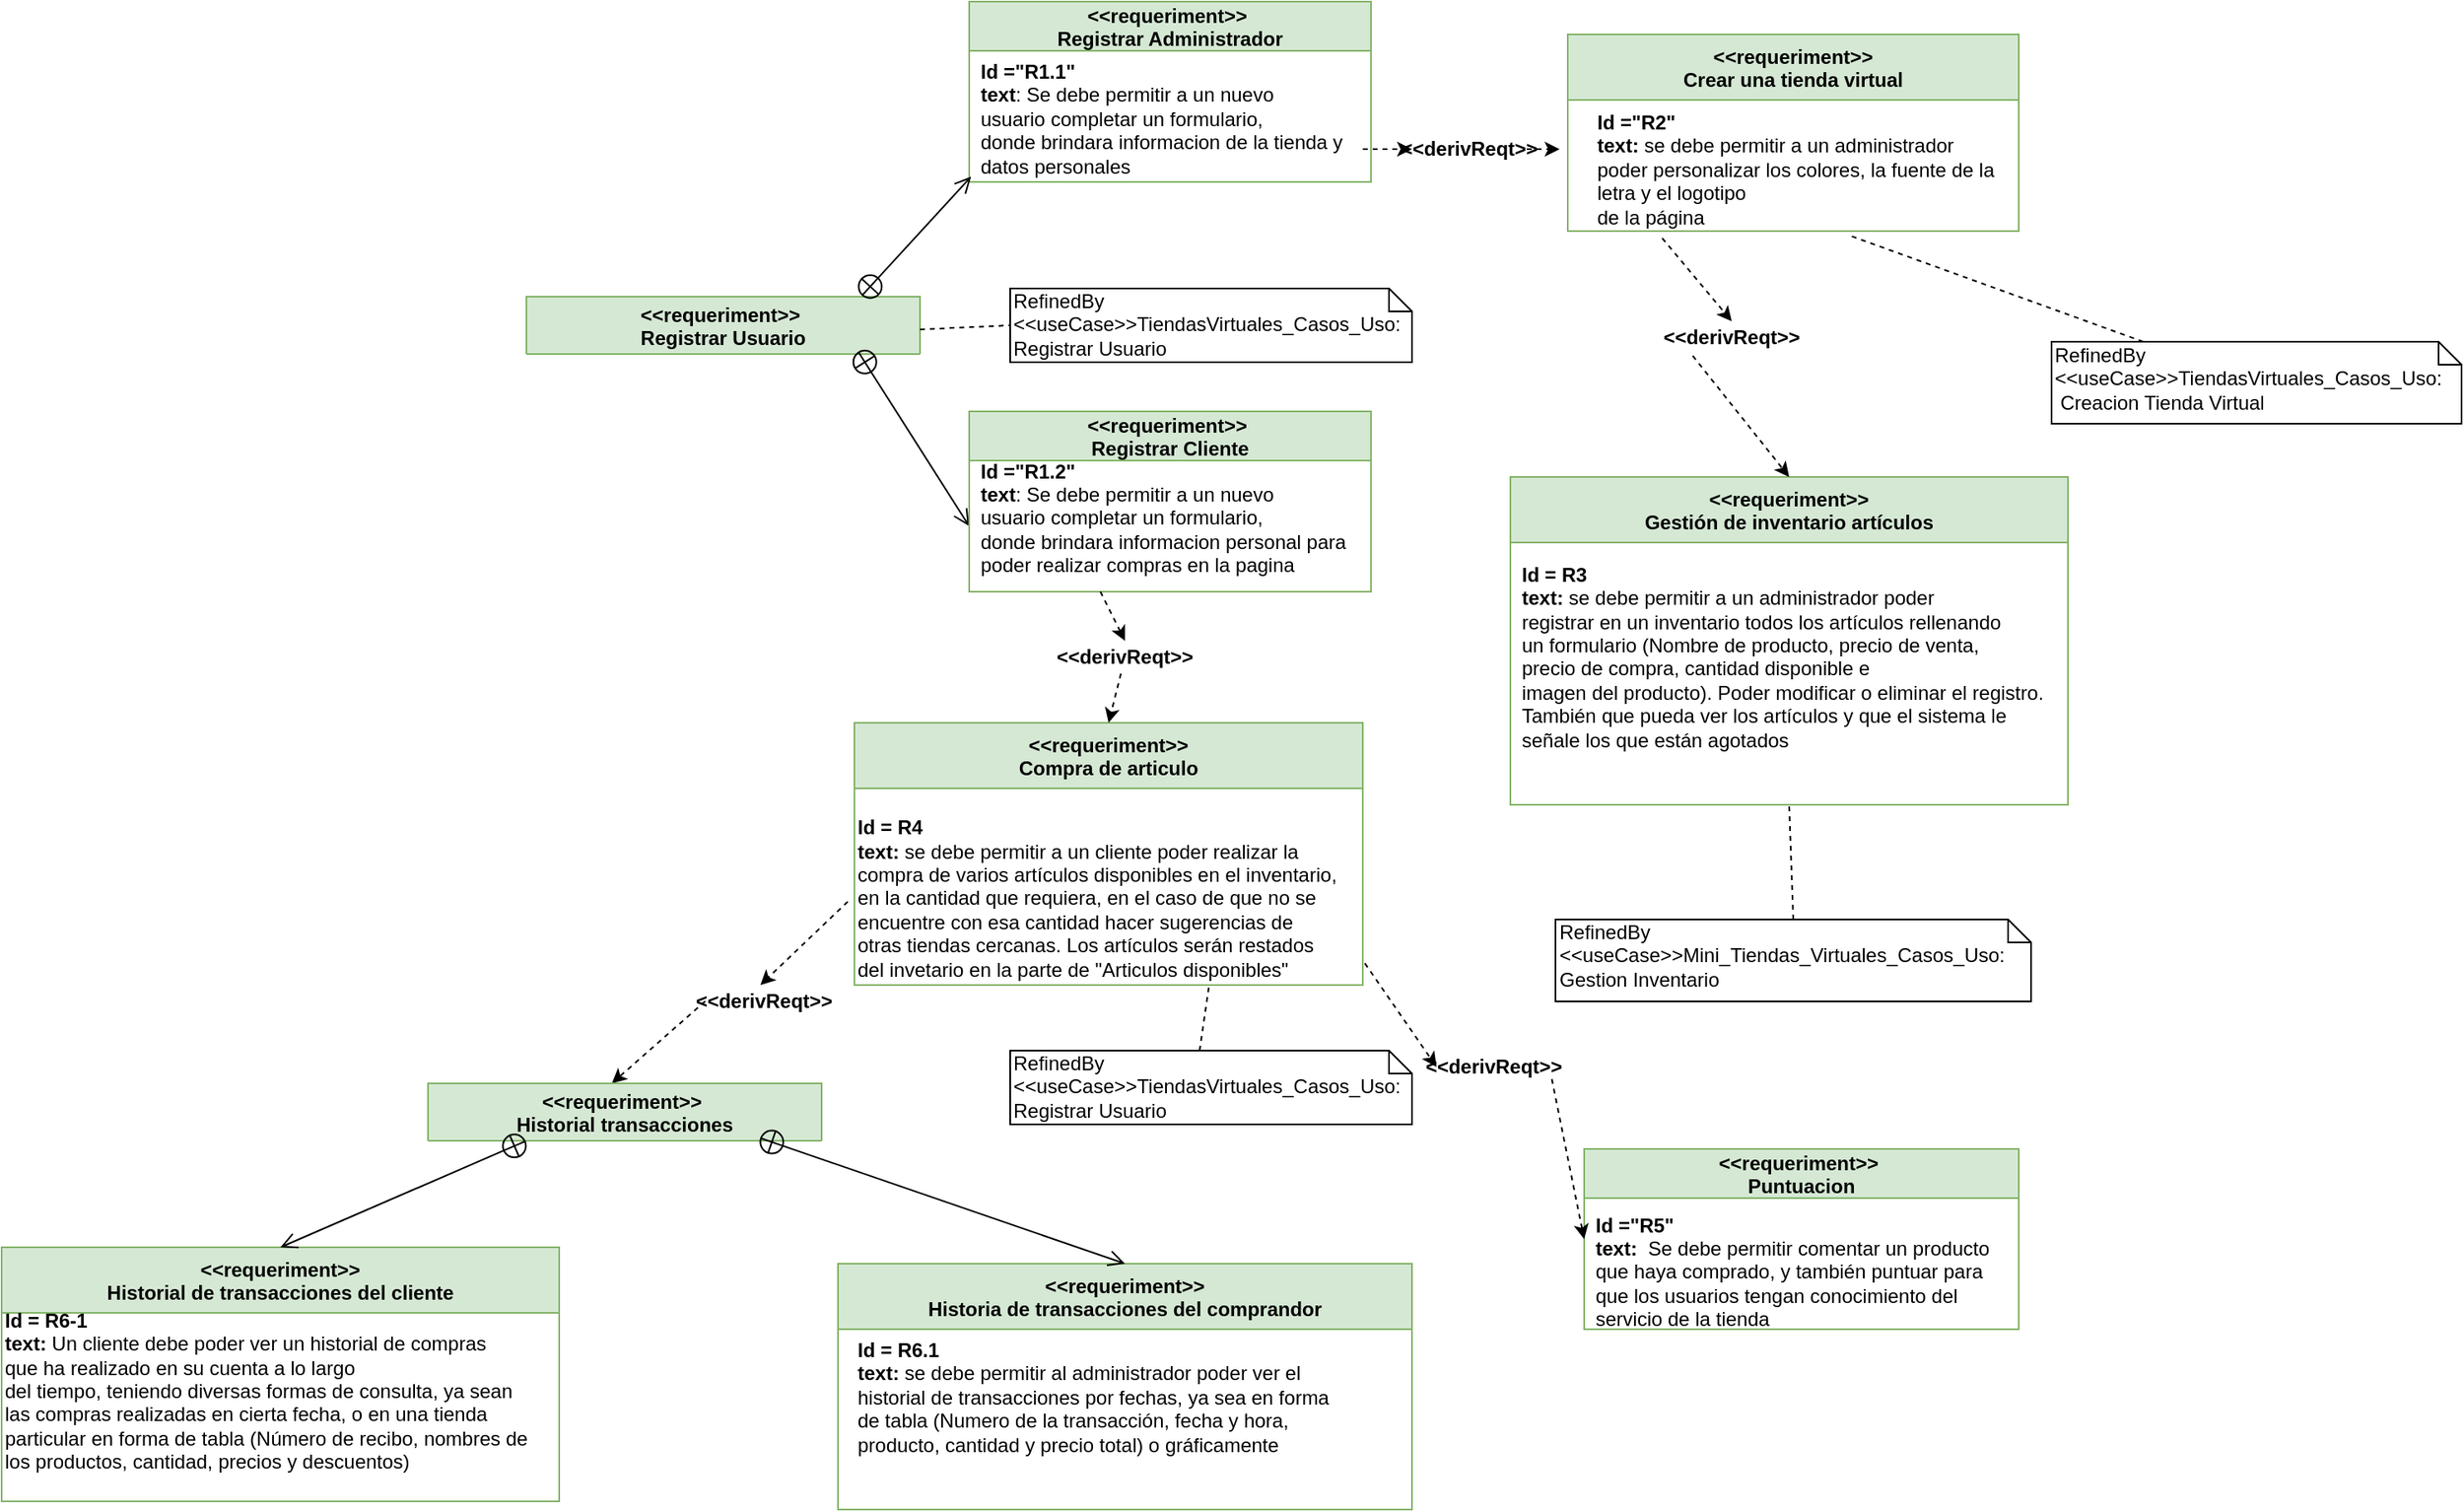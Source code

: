 <mxfile version="13.10.2" type="google"><diagram id="C5RBs43oDa-KdzZeNtuy" name="Page-1"><mxGraphModel dx="2744" dy="2120" grid="1" gridSize="10" guides="1" tooltips="1" connect="1" arrows="1" fold="1" page="1" pageScale="1" pageWidth="827" pageHeight="1169" math="0" shadow="0"><root><mxCell id="WIyWlLk6GJQsqaUBKTNV-0"/><mxCell id="WIyWlLk6GJQsqaUBKTNV-1" parent="WIyWlLk6GJQsqaUBKTNV-0"/><mxCell id="h6Lxsc5RMc_PNKYgt2PP-5" value="&lt;&lt;requeriment&gt;&gt; &#10;Registrar Usuario" style="swimlane;startSize=35;fillColor=#d5e8d4;strokeColor=#82b366;" parent="WIyWlLk6GJQsqaUBKTNV-1" vertex="1"><mxGeometry x="-10" y="-40" width="240" height="35" as="geometry"><mxRectangle x="-10" y="-40" width="90" height="23" as="alternateBounds"/></mxGeometry></mxCell><mxCell id="h6Lxsc5RMc_PNKYgt2PP-8" value="&lt;div align=&quot;left&quot;&gt;&lt;br&gt;&lt;/div&gt;" style="text;html=1;align=left;verticalAlign=middle;resizable=0;points=[];autosize=1;" parent="h6Lxsc5RMc_PNKYgt2PP-5" vertex="1"><mxGeometry y="70" width="20" height="20" as="geometry"/></mxCell><mxCell id="HE705-nJlhWchhH2yr17-32" value="" style="endArrow=open;startArrow=circlePlus;endFill=0;startFill=0;endSize=8;html=1;fontSize=13;exitX=0.842;exitY=0.948;exitDx=0;exitDy=0;exitPerimeter=0;" parent="h6Lxsc5RMc_PNKYgt2PP-5" source="h6Lxsc5RMc_PNKYgt2PP-5" edge="1"><mxGeometry width="160" relative="1" as="geometry"><mxPoint x="200" y="40" as="sourcePoint"/><mxPoint x="270" y="140" as="targetPoint"/></mxGeometry></mxCell><mxCell id="HE705-nJlhWchhH2yr17-4" value="RefinedBy&lt;br&gt;&amp;lt;&amp;lt;useCase&amp;gt;&amp;gt;TiendasVirtuales_Casos_Uso:&lt;br&gt;Registrar Usuario" style="shape=note;whiteSpace=wrap;html=1;size=14;verticalAlign=top;align=left;spacingTop=-6;" parent="WIyWlLk6GJQsqaUBKTNV-1" vertex="1"><mxGeometry x="285" y="-45" width="245" height="45" as="geometry"/></mxCell><mxCell id="h6Lxsc5RMc_PNKYgt2PP-9" value="&#10;&lt;&lt;requeriment&gt;&gt;&#10;Crear una tienda virtual&#10;" style="swimlane;fillColor=#d5e8d4;strokeColor=#82b366;startSize=40;" parent="WIyWlLk6GJQsqaUBKTNV-1" vertex="1"><mxGeometry x="625" y="-200" width="275" height="120" as="geometry"/></mxCell><mxCell id="h6Lxsc5RMc_PNKYgt2PP-11" value="&lt;div&gt;&lt;b&gt;Id =&quot;R2&quot;&lt;/b&gt;&lt;/div&gt;&lt;div&gt;&lt;b&gt;text: &lt;/b&gt;se debe permitir a un administrador &lt;br&gt;&lt;/div&gt;&lt;div&gt; poder personalizar los colores, la fuente de la &lt;br&gt;&lt;/div&gt;&lt;div&gt;letra y el logotipo &lt;br&gt;&lt;/div&gt;&lt;div&gt;de la página &lt;br&gt;&lt;b&gt;&lt;/b&gt;&lt;/div&gt;" style="text;html=1;align=left;verticalAlign=top;resizable=0;points=[];autosize=1;" parent="h6Lxsc5RMc_PNKYgt2PP-9" vertex="1"><mxGeometry x="16" y="40" width="260" height="80" as="geometry"/></mxCell><mxCell id="HE705-nJlhWchhH2yr17-7" value="" style="endArrow=classic;html=1;dashed=1;" parent="WIyWlLk6GJQsqaUBKTNV-1" source="HE705-nJlhWchhH2yr17-8" edge="1"><mxGeometry width="50" height="50" relative="1" as="geometry"><mxPoint x="500" y="-130" as="sourcePoint"/><mxPoint x="620" y="-130" as="targetPoint"/></mxGeometry></mxCell><mxCell id="HE705-nJlhWchhH2yr17-9" value="&#10;&lt;&lt;requeriment&gt;&gt;&#10;Gestión de inventario artículos&#10;" style="swimlane;fillColor=#d5e8d4;strokeColor=#82b366;startSize=40;" parent="WIyWlLk6GJQsqaUBKTNV-1" vertex="1"><mxGeometry x="590" y="70" width="340" height="200" as="geometry"/></mxCell><mxCell id="HE705-nJlhWchhH2yr17-10" value="&lt;div&gt;&lt;b&gt;Id = R3&lt;/b&gt;&lt;/div&gt;&lt;div&gt;&lt;b&gt;text: &lt;/b&gt;se debe permitir a un administrador poder &lt;br&gt;&lt;/div&gt;&lt;div&gt;registrar en un inventario todos los artículos rellenando &lt;br&gt;&lt;/div&gt;&lt;div&gt;un formulario (Nombre de producto, precio de venta, &lt;br&gt;&lt;/div&gt;&lt;div&gt;precio de compra, cantidad disponible e &lt;br&gt;&lt;/div&gt;&lt;div&gt;imagen del producto). Poder modificar o eliminar el registro.&lt;/div&gt;&lt;div&gt;También que pueda ver los artículos y que el sistema le &lt;br&gt;&lt;/div&gt;&lt;div&gt;señale los que están agotados&lt;br&gt;&lt;/div&gt;" style="text;html=1;align=left;verticalAlign=bottom;resizable=0;points=[];autosize=1;" parent="HE705-nJlhWchhH2yr17-9" vertex="1"><mxGeometry x="5" y="60" width="330" height="110" as="geometry"/></mxCell><mxCell id="HE705-nJlhWchhH2yr17-12" value="" style="endArrow=classic;html=1;dashed=1;exitX=0.16;exitY=1.054;exitDx=0;exitDy=0;exitPerimeter=0;entryX=0.5;entryY=0;entryDx=0;entryDy=0;" parent="WIyWlLk6GJQsqaUBKTNV-1" source="HE705-nJlhWchhH2yr17-11" target="HE705-nJlhWchhH2yr17-9" edge="1"><mxGeometry width="50" height="50" relative="1" as="geometry"><mxPoint x="820" y="-70" as="sourcePoint"/><mxPoint x="683" y="26" as="targetPoint"/></mxGeometry></mxCell><mxCell id="HE705-nJlhWchhH2yr17-13" value="RefinedBy&lt;br&gt;&amp;lt;&amp;lt;useCase&amp;gt;&amp;gt;TiendasVirtuales_Casos_Uso:&amp;nbsp; &amp;nbsp; &amp;nbsp;Creacion Tienda Virtual" style="shape=note;whiteSpace=wrap;html=1;size=14;verticalAlign=top;align=left;spacingTop=-6;" parent="WIyWlLk6GJQsqaUBKTNV-1" vertex="1"><mxGeometry x="920" y="-12.5" width="250" height="50" as="geometry"/></mxCell><mxCell id="HE705-nJlhWchhH2yr17-15" value="RefinedBy&lt;br&gt;&amp;lt;&amp;lt;useCase&amp;gt;&amp;gt;Mini_Tiendas_Virtuales_Casos_Uso:&lt;br&gt;Gestion Inventario" style="shape=note;whiteSpace=wrap;html=1;size=14;verticalAlign=top;align=left;spacingTop=-6;" parent="WIyWlLk6GJQsqaUBKTNV-1" vertex="1"><mxGeometry x="617.5" y="340" width="290" height="50" as="geometry"/></mxCell><mxCell id="HE705-nJlhWchhH2yr17-17" value="" style="endArrow=none;dashed=1;html=1;entryX=0.604;entryY=1.039;entryDx=0;entryDy=0;entryPerimeter=0;" parent="WIyWlLk6GJQsqaUBKTNV-1" source="HE705-nJlhWchhH2yr17-13" target="h6Lxsc5RMc_PNKYgt2PP-11" edge="1"><mxGeometry width="50" height="50" relative="1" as="geometry"><mxPoint x="540" y="180" as="sourcePoint"/><mxPoint x="850" y="-70" as="targetPoint"/></mxGeometry></mxCell><mxCell id="HE705-nJlhWchhH2yr17-18" value="" style="endArrow=none;dashed=1;html=1;entryX=0.5;entryY=1;entryDx=0;entryDy=0;exitX=0.5;exitY=0;exitDx=0;exitDy=0;exitPerimeter=0;" parent="WIyWlLk6GJQsqaUBKTNV-1" source="HE705-nJlhWchhH2yr17-15" target="HE705-nJlhWchhH2yr17-9" edge="1"><mxGeometry width="50" height="50" relative="1" as="geometry"><mxPoint x="700" y="220" as="sourcePoint"/><mxPoint x="730" y="220" as="targetPoint"/></mxGeometry></mxCell><mxCell id="h6Lxsc5RMc_PNKYgt2PP-22" value="&#10;&lt;&lt;requeriment&gt;&gt;&#10;Compra de articulo&#10;" style="swimlane;fillColor=#d5e8d4;strokeColor=#82b366;startSize=40;" parent="WIyWlLk6GJQsqaUBKTNV-1" vertex="1"><mxGeometry x="190" y="220" width="310" height="160" as="geometry"/></mxCell><mxCell id="h6Lxsc5RMc_PNKYgt2PP-23" value="&lt;div&gt;&lt;b&gt;Id = R4&lt;/b&gt;&lt;/div&gt;&lt;div&gt;&lt;b&gt;text: &lt;/b&gt;se debe permitir a un cliente poder realizar la &lt;br&gt;&lt;/div&gt;&lt;div&gt;compra de varios artículos disponibles en el inventario, &lt;br&gt;&lt;/div&gt;&lt;div&gt;en la cantidad que requiera, en el caso de que no se&lt;/div&gt;&lt;div&gt; encuentre con esa cantidad hacer sugerencias de &lt;br&gt;&lt;/div&gt;&lt;div&gt;otras tiendas cercanas. Los artículos serán restados &lt;br&gt;&lt;/div&gt;&lt;div&gt;del invetario en la parte de &quot;Articulos disponibles&quot;&lt;br&gt;&lt;/div&gt;" style="text;html=1;align=left;verticalAlign=bottom;resizable=0;points=[];autosize=1;" parent="h6Lxsc5RMc_PNKYgt2PP-22" vertex="1"><mxGeometry y="60" width="310" height="100" as="geometry"/></mxCell><mxCell id="HE705-nJlhWchhH2yr17-23" value="&lt;&lt;requeriment&gt;&gt; &#10;Registrar Administrador" style="swimlane;startSize=30;fillColor=#d5e8d4;strokeColor=#82b366;" parent="WIyWlLk6GJQsqaUBKTNV-1" vertex="1"><mxGeometry x="260" y="-220" width="245" height="110" as="geometry"><mxRectangle x="110" y="-50" width="90" height="23" as="alternateBounds"/></mxGeometry></mxCell><mxCell id="HE705-nJlhWchhH2yr17-24" value="&lt;div align=&quot;left&quot;&gt;&lt;b&gt;Id =&quot;R1.1&quot;&lt;br&gt;&lt;/b&gt;&lt;/div&gt;&lt;div align=&quot;left&quot;&gt;&lt;b&gt;text&lt;/b&gt;: Se debe permitir a un nuevo &lt;br&gt;&lt;/div&gt;&lt;div align=&quot;left&quot;&gt;usuario completar un formulario, &lt;br&gt;&lt;/div&gt;&lt;div align=&quot;left&quot;&gt;donde brindara informacion de la tienda y&lt;/div&gt;&lt;div align=&quot;left&quot;&gt; datos personales&lt;br&gt;&lt;/div&gt;" style="text;html=1;align=left;verticalAlign=bottom;resizable=0;points=[];autosize=1;" parent="HE705-nJlhWchhH2yr17-23" vertex="1"><mxGeometry x="5" y="30" width="240" height="80" as="geometry"/></mxCell><mxCell id="HE705-nJlhWchhH2yr17-29" value="" style="endArrow=open;startArrow=circlePlus;endFill=0;startFill=0;endSize=8;html=1;fontSize=13;entryX=-0.016;entryY=0.96;entryDx=0;entryDy=0;entryPerimeter=0;exitX=0.851;exitY=-0.008;exitDx=0;exitDy=0;exitPerimeter=0;" parent="WIyWlLk6GJQsqaUBKTNV-1" source="h6Lxsc5RMc_PNKYgt2PP-5" target="HE705-nJlhWchhH2yr17-24" edge="1"><mxGeometry width="160" relative="1" as="geometry"><mxPoint x="150" y="-47.5" as="sourcePoint"/><mxPoint x="310" y="-47.5" as="targetPoint"/></mxGeometry></mxCell><mxCell id="HE705-nJlhWchhH2yr17-31" value="" style="endArrow=none;dashed=1;html=1;fontSize=13;entryX=0;entryY=0.5;entryDx=0;entryDy=0;entryPerimeter=0;" parent="WIyWlLk6GJQsqaUBKTNV-1" target="HE705-nJlhWchhH2yr17-4" edge="1"><mxGeometry width="50" height="50" relative="1" as="geometry"><mxPoint x="230" y="-20" as="sourcePoint"/><mxPoint x="260" y="-20" as="targetPoint"/></mxGeometry></mxCell><mxCell id="HE705-nJlhWchhH2yr17-33" value="&lt;&lt;requeriment&gt;&gt; &#10;Registrar Cliente" style="swimlane;startSize=30;fillColor=#d5e8d4;strokeColor=#82b366;" parent="WIyWlLk6GJQsqaUBKTNV-1" vertex="1"><mxGeometry x="260" y="30" width="245" height="110" as="geometry"><mxRectangle x="110" y="-50" width="90" height="23" as="alternateBounds"/></mxGeometry></mxCell><mxCell id="HE705-nJlhWchhH2yr17-34" value="&lt;div align=&quot;left&quot;&gt;&lt;b&gt;Id =&quot;R1.2&quot;&lt;br&gt;&lt;/b&gt;&lt;/div&gt;&lt;div align=&quot;left&quot;&gt;&lt;b&gt;text&lt;/b&gt;: Se debe permitir a un nuevo &lt;br&gt;&lt;/div&gt;&lt;div align=&quot;left&quot;&gt;usuario completar un formulario, &lt;br&gt;&lt;/div&gt;&lt;div align=&quot;left&quot;&gt;donde brindara informacion personal para&lt;/div&gt;&lt;div align=&quot;left&quot;&gt;poder realizar compras en la pagina&amp;nbsp;&lt;/div&gt;" style="text;html=1;align=left;verticalAlign=middle;resizable=0;points=[];autosize=1;" parent="HE705-nJlhWchhH2yr17-33" vertex="1"><mxGeometry x="5" y="25" width="240" height="80" as="geometry"/></mxCell><mxCell id="h6Lxsc5RMc_PNKYgt2PP-26" value="" style="endArrow=classic;html=1;dashed=1;entryX=0.5;entryY=0;entryDx=0;entryDy=0;fontStyle=1" parent="WIyWlLk6GJQsqaUBKTNV-1" source="h6Lxsc5RMc_PNKYgt2PP-29" target="h6Lxsc5RMc_PNKYgt2PP-22" edge="1"><mxGeometry width="50" height="50" relative="1" as="geometry"><mxPoint x="340" y="140" as="sourcePoint"/><mxPoint x="448" y="237" as="targetPoint"/></mxGeometry></mxCell><mxCell id="HE705-nJlhWchhH2yr17-36" value="&lt;&lt;requeriment&gt;&gt; &#10;Puntuacion" style="swimlane;startSize=30;fillColor=#d5e8d4;strokeColor=#82b366;" parent="WIyWlLk6GJQsqaUBKTNV-1" vertex="1"><mxGeometry x="635" y="480" width="265" height="110" as="geometry"><mxRectangle x="110" y="-50" width="90" height="23" as="alternateBounds"/></mxGeometry></mxCell><mxCell id="HE705-nJlhWchhH2yr17-37" value="&lt;div align=&quot;left&quot;&gt;&lt;b&gt;Id =&quot;R5&quot;&lt;br&gt;&lt;/b&gt;&lt;/div&gt;&lt;div align=&quot;left&quot;&gt;&lt;b&gt;text: &lt;/b&gt;&amp;nbsp;Se debe permitir comentar un producto&lt;/div&gt;&lt;div align=&quot;left&quot;&gt;que haya comprado, y también puntuar para&amp;nbsp;&lt;/div&gt;&lt;div align=&quot;left&quot;&gt;que los usuarios tengan conocimiento del&amp;nbsp;&lt;/div&gt;&lt;div align=&quot;left&quot;&gt;servicio de la tienda&amp;nbsp;&amp;nbsp;&lt;span&gt;&amp;nbsp;&lt;/span&gt;&lt;/div&gt;" style="text;html=1;align=left;verticalAlign=middle;resizable=0;points=[];autosize=1;" parent="HE705-nJlhWchhH2yr17-36" vertex="1"><mxGeometry x="5" y="40" width="260" height="70" as="geometry"/></mxCell><mxCell id="HE705-nJlhWchhH2yr17-39" value="" style="endArrow=classic;html=1;dashed=1;entryX=0;entryY=0.5;entryDx=0;entryDy=0;exitX=1.004;exitY=0.867;exitDx=0;exitDy=0;exitPerimeter=0;" parent="WIyWlLk6GJQsqaUBKTNV-1" source="HE705-nJlhWchhH2yr17-40" target="HE705-nJlhWchhH2yr17-36" edge="1"><mxGeometry width="50" height="50" relative="1" as="geometry"><mxPoint x="500" y="369" as="sourcePoint"/><mxPoint x="360.0" y="240" as="targetPoint"/></mxGeometry></mxCell><mxCell id="HE705-nJlhWchhH2yr17-41" value="RefinedBy&lt;br&gt;&amp;lt;&amp;lt;useCase&amp;gt;&amp;gt;TiendasVirtuales_Casos_Uso:&lt;br&gt;Registrar Usuario" style="shape=note;whiteSpace=wrap;html=1;size=14;verticalAlign=top;align=left;spacingTop=-6;" parent="WIyWlLk6GJQsqaUBKTNV-1" vertex="1"><mxGeometry x="285" y="420" width="245" height="45" as="geometry"/></mxCell><mxCell id="HE705-nJlhWchhH2yr17-42" value="" style="endArrow=none;dashed=1;html=1;fontSize=13;exitX=0;exitY=0;exitDx=115.5;exitDy=0;exitPerimeter=0;entryX=0.697;entryY=1.016;entryDx=0;entryDy=0;entryPerimeter=0;" parent="WIyWlLk6GJQsqaUBKTNV-1" source="HE705-nJlhWchhH2yr17-41" target="h6Lxsc5RMc_PNKYgt2PP-23" edge="1"><mxGeometry width="50" height="50" relative="1" as="geometry"><mxPoint x="344" y="410" as="sourcePoint"/><mxPoint x="405" y="381" as="targetPoint"/></mxGeometry></mxCell><mxCell id="h6Lxsc5RMc_PNKYgt2PP-35" value="" style="endArrow=classic;html=1;dashed=1;exitX=-0.013;exitY=0.491;exitDx=0;exitDy=0;exitPerimeter=0;entryX=0.467;entryY=0;entryDx=0;entryDy=0;entryPerimeter=0;" parent="WIyWlLk6GJQsqaUBKTNV-1" source="h6Lxsc5RMc_PNKYgt2PP-46" target="h6Lxsc5RMc_PNKYgt2PP-36" edge="1"><mxGeometry width="50" height="50" relative="1" as="geometry"><mxPoint x="70.0" y="280.0" as="sourcePoint"/><mxPoint x="70.4" y="381.68" as="targetPoint"/></mxGeometry></mxCell><mxCell id="h6Lxsc5RMc_PNKYgt2PP-36" value="&lt;&lt;requeriment&gt;&gt; &#10;Historial transacciones" style="swimlane;startSize=35;fillColor=#d5e8d4;strokeColor=#82b366;" parent="WIyWlLk6GJQsqaUBKTNV-1" vertex="1"><mxGeometry x="-70" y="440" width="240" height="35" as="geometry"><mxRectangle x="-10" y="-40" width="90" height="23" as="alternateBounds"/></mxGeometry></mxCell><mxCell id="h6Lxsc5RMc_PNKYgt2PP-37" value="&lt;div align=&quot;left&quot;&gt;&lt;br&gt;&lt;/div&gt;" style="text;html=1;align=left;verticalAlign=middle;resizable=0;points=[];autosize=1;" parent="h6Lxsc5RMc_PNKYgt2PP-36" vertex="1"><mxGeometry y="70" width="20" height="20" as="geometry"/></mxCell><mxCell id="h6Lxsc5RMc_PNKYgt2PP-39" value="&#10;&lt;&lt;requeriment&gt;&gt;&#10;Historia de transacciones del comprandor&#10;" style="swimlane;fillColor=#d5e8d4;strokeColor=#82b366;startSize=40;" parent="WIyWlLk6GJQsqaUBKTNV-1" vertex="1"><mxGeometry x="180" y="550" width="350" height="150" as="geometry"/></mxCell><mxCell id="h6Lxsc5RMc_PNKYgt2PP-40" value="&lt;div&gt;&lt;b&gt;Id = R6.1&lt;/b&gt;&lt;/div&gt;&lt;div&gt;&lt;b&gt;text: &lt;/b&gt;se debe permitir al administrador poder ver el &lt;br&gt;&lt;/div&gt;&lt;div&gt;historial de transacciones por fechas, ya sea en forma &lt;br&gt;&lt;/div&gt;&lt;div&gt;de tabla (Numero de la transacción, fecha y hora, &lt;br&gt;&lt;/div&gt;&lt;div&gt;producto, cantidad y precio total) o gráficamente&amp;nbsp; &lt;br&gt;&lt;/div&gt;" style="text;html=1;align=left;verticalAlign=bottom;resizable=0;points=[];autosize=1;" parent="h6Lxsc5RMc_PNKYgt2PP-39" vertex="1"><mxGeometry x="10" y="40" width="300" height="80" as="geometry"/></mxCell><mxCell id="HE705-nJlhWchhH2yr17-46" value="&#10;&lt;&lt;requeriment&gt;&gt;&#10;Historial de transacciones del cliente&#10;" style="swimlane;fillColor=#d5e8d4;strokeColor=#82b366;startSize=40;" parent="WIyWlLk6GJQsqaUBKTNV-1" vertex="1"><mxGeometry x="-330" y="540" width="340" height="155" as="geometry"/></mxCell><mxCell id="HE705-nJlhWchhH2yr17-47" value="&lt;div&gt;&lt;b&gt;Id = R6-1&lt;/b&gt;&lt;/div&gt;&lt;div&gt;&lt;b&gt;text: &lt;/b&gt;Un cliente debe poder ver un historial de compras&amp;nbsp;&lt;/div&gt;&lt;div&gt;que ha realizado en su cuenta a lo largo&lt;/div&gt;&lt;div&gt;del tiempo, teniendo diversas formas de consulta, ya sean&lt;/div&gt;&lt;div&gt;las compras realizadas en cierta fecha, o en una tienda&lt;/div&gt;&lt;div&gt;particular en forma de tabla (Número de recibo, nombres de&lt;/div&gt;&lt;div&gt;los productos, cantidad, precios y descuentos)&amp;nbsp;&amp;nbsp;&lt;/div&gt;&lt;div&gt;&lt;br&gt;&lt;/div&gt;" style="text;html=1;align=left;verticalAlign=bottom;resizable=0;points=[];autosize=1;" parent="HE705-nJlhWchhH2yr17-46" vertex="1"><mxGeometry y="45" width="330" height="110" as="geometry"/></mxCell><mxCell id="HE705-nJlhWchhH2yr17-48" value="" style="endArrow=open;startArrow=circlePlus;endFill=0;startFill=0;endSize=8;html=1;fontSize=13;entryX=0.5;entryY=0;entryDx=0;entryDy=0;exitX=0.25;exitY=1;exitDx=0;exitDy=0;" parent="WIyWlLk6GJQsqaUBKTNV-1" source="h6Lxsc5RMc_PNKYgt2PP-36" target="HE705-nJlhWchhH2yr17-46" edge="1"><mxGeometry width="160" relative="1" as="geometry"><mxPoint x="-25" y="483" as="sourcePoint"/><mxPoint x="200" y="550" as="targetPoint"/></mxGeometry></mxCell><mxCell id="HE705-nJlhWchhH2yr17-8" value="&lt;b&gt;&amp;lt;&amp;lt;derivReqt&amp;gt;&amp;gt;&lt;/b&gt;" style="text;html=1;strokeColor=none;fillColor=none;align=center;verticalAlign=middle;whiteSpace=wrap;rounded=0;" parent="WIyWlLk6GJQsqaUBKTNV-1" vertex="1"><mxGeometry x="530" y="-140" width="70" height="20" as="geometry"/></mxCell><mxCell id="h6Lxsc5RMc_PNKYgt2PP-43" value="" style="endArrow=classic;html=1;dashed=1;" parent="WIyWlLk6GJQsqaUBKTNV-1" target="HE705-nJlhWchhH2yr17-8" edge="1"><mxGeometry width="50" height="50" relative="1" as="geometry"><mxPoint x="500" y="-130" as="sourcePoint"/><mxPoint x="620" y="-130" as="targetPoint"/></mxGeometry></mxCell><mxCell id="HE705-nJlhWchhH2yr17-11" value="&lt;b&gt;&amp;lt;&amp;lt;derivReqt&amp;gt;&amp;gt;&lt;/b&gt;" style="text;html=1;strokeColor=none;fillColor=none;align=center;verticalAlign=middle;whiteSpace=wrap;rounded=0;" parent="WIyWlLk6GJQsqaUBKTNV-1" vertex="1"><mxGeometry x="690" y="-25" width="70" height="20" as="geometry"/></mxCell><mxCell id="h6Lxsc5RMc_PNKYgt2PP-44" value="" style="endArrow=classic;html=1;dashed=1;exitX=0.16;exitY=1.054;exitDx=0;exitDy=0;exitPerimeter=0;entryX=0.5;entryY=0;entryDx=0;entryDy=0;" parent="WIyWlLk6GJQsqaUBKTNV-1" source="h6Lxsc5RMc_PNKYgt2PP-11" target="HE705-nJlhWchhH2yr17-11" edge="1"><mxGeometry width="50" height="50" relative="1" as="geometry"><mxPoint x="682.6" y="-75.68" as="sourcePoint"/><mxPoint x="752.5" y="20" as="targetPoint"/></mxGeometry></mxCell><mxCell id="HE705-nJlhWchhH2yr17-40" value="&lt;b&gt;&amp;lt;&amp;lt;derivReqt&amp;gt;&amp;gt;&lt;/b&gt;" style="text;html=1;strokeColor=none;fillColor=none;align=center;verticalAlign=middle;whiteSpace=wrap;rounded=0;" parent="WIyWlLk6GJQsqaUBKTNV-1" vertex="1"><mxGeometry x="545" y="420" width="70" height="20" as="geometry"/></mxCell><mxCell id="h6Lxsc5RMc_PNKYgt2PP-45" value="" style="endArrow=classic;html=1;dashed=1;entryX=0;entryY=0.5;entryDx=0;entryDy=0;exitX=1.004;exitY=0.867;exitDx=0;exitDy=0;exitPerimeter=0;" parent="WIyWlLk6GJQsqaUBKTNV-1" source="h6Lxsc5RMc_PNKYgt2PP-23" target="HE705-nJlhWchhH2yr17-40" edge="1"><mxGeometry width="50" height="50" relative="1" as="geometry"><mxPoint x="501.24" y="366.7" as="sourcePoint"/><mxPoint x="620" y="365" as="targetPoint"/></mxGeometry></mxCell><mxCell id="h6Lxsc5RMc_PNKYgt2PP-46" value="&lt;b&gt;&amp;lt;&amp;lt;derivReqt&amp;gt;&amp;gt;&lt;/b&gt;" style="text;html=1;strokeColor=none;fillColor=none;align=center;verticalAlign=middle;whiteSpace=wrap;rounded=0;" parent="WIyWlLk6GJQsqaUBKTNV-1" vertex="1"><mxGeometry x="100" y="380" width="70" height="20" as="geometry"/></mxCell><mxCell id="h6Lxsc5RMc_PNKYgt2PP-47" value="" style="endArrow=classic;html=1;dashed=1;exitX=-0.013;exitY=0.491;exitDx=0;exitDy=0;exitPerimeter=0;entryX=0.467;entryY=0;entryDx=0;entryDy=0;entryPerimeter=0;" parent="WIyWlLk6GJQsqaUBKTNV-1" source="h6Lxsc5RMc_PNKYgt2PP-23" target="h6Lxsc5RMc_PNKYgt2PP-46" edge="1"><mxGeometry width="50" height="50" relative="1" as="geometry"><mxPoint x="185.97" y="329.1" as="sourcePoint"/><mxPoint x="42.08" y="440" as="targetPoint"/></mxGeometry></mxCell><mxCell id="h6Lxsc5RMc_PNKYgt2PP-29" value="&lt;b&gt;&amp;lt;&amp;lt;derivReqt&amp;gt;&amp;gt;&lt;/b&gt;" style="text;html=1;strokeColor=none;fillColor=none;align=center;verticalAlign=middle;whiteSpace=wrap;rounded=0;" parent="WIyWlLk6GJQsqaUBKTNV-1" vertex="1"><mxGeometry x="320" y="170" width="70" height="20" as="geometry"/></mxCell><mxCell id="h6Lxsc5RMc_PNKYgt2PP-48" value="" style="endArrow=classic;html=1;dashed=1;entryX=0.5;entryY=0;entryDx=0;entryDy=0;fontStyle=1" parent="WIyWlLk6GJQsqaUBKTNV-1" target="h6Lxsc5RMc_PNKYgt2PP-29" edge="1"><mxGeometry width="50" height="50" relative="1" as="geometry"><mxPoint x="340" y="140" as="sourcePoint"/><mxPoint x="345" y="220" as="targetPoint"/></mxGeometry></mxCell><mxCell id="h6Lxsc5RMc_PNKYgt2PP-38" value="" style="endArrow=open;startArrow=circlePlus;endFill=0;startFill=0;endSize=8;html=1;fontSize=13;exitX=0.842;exitY=0.948;exitDx=0;exitDy=0;exitPerimeter=0;entryX=0.5;entryY=0;entryDx=0;entryDy=0;" parent="WIyWlLk6GJQsqaUBKTNV-1" source="h6Lxsc5RMc_PNKYgt2PP-36" target="h6Lxsc5RMc_PNKYgt2PP-39" edge="1"><mxGeometry width="160" relative="1" as="geometry"><mxPoint x="130" y="480" as="sourcePoint"/><mxPoint x="190" y="540" as="targetPoint"/></mxGeometry></mxCell></root></mxGraphModel></diagram></mxfile>